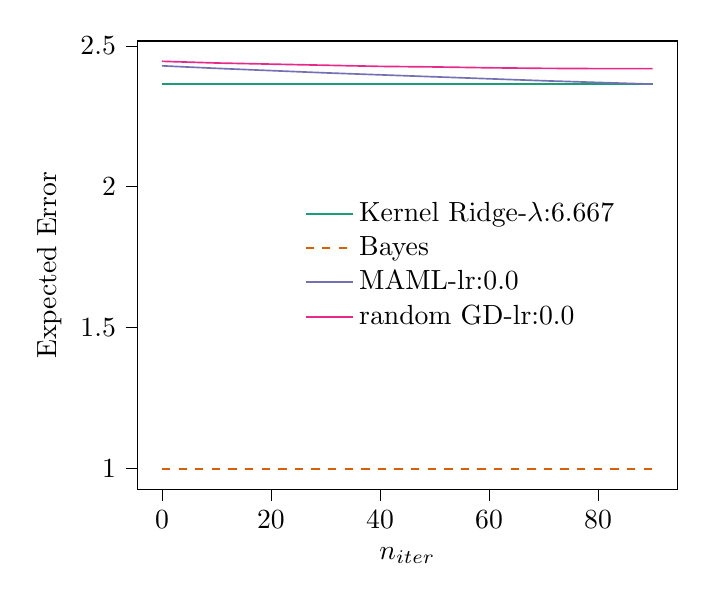 % This file was created with tikzplotlib v0.10.1.
\begin{tikzpicture}

\definecolor{chocolate217952}{RGB}{217,95,2}
\definecolor{darkcyan27158119}{RGB}{27,158,119}
\definecolor{darkgray176}{RGB}{176,176,176}
\definecolor{deeppink23141138}{RGB}{231,41,138}
\definecolor{lightslategray117112179}{RGB}{117,112,179}

\begin{axis}[
legend cell align={left},
legend style={fill opacity=0.8, draw opacity=1, text opacity=1, at={(0.91,0.5)}, anchor=east, draw=none},
tick align=outside,
tick pos=left,
x grid style={darkgray176},
xlabel={\(\displaystyle n_{iter}\)},
xmin=-4.5, xmax=94.5,
xtick style={color=black},
y grid style={darkgray176},
ylabel={Expected Error},
ymin=0.926, ymax=2.517,
ytick style={color=black}
]
\addplot [semithick, darkcyan27158119]
table {%
0 2.364
10 2.364
20 2.364
30 2.364
40 2.364
50 2.364
60 2.364
70 2.364
80 2.364
90 2.364
};
\addlegendentry{Kernel Ridge-$\lambda$:6.667}
\addplot [semithick, chocolate217952, dashed]
table {%
0 0.998
10 0.998
20 0.998
30 0.998
40 0.998
50 0.998
60 0.998
70 0.998
80 0.998
90 0.998
};
\addlegendentry{Bayes}
\addplot [semithick, lightslategray117112179]
table {%
0 2.429
10 2.42
20 2.412
30 2.404
40 2.397
50 2.39
60 2.383
70 2.376
80 2.37
90 2.364
};
\addlegendentry{MAML-lr:0.0}
\addplot [semithick, deeppink23141138]
table {%
0 2.445
10 2.439
20 2.435
30 2.431
40 2.427
50 2.425
60 2.422
70 2.42
80 2.419
90 2.419
};
\addlegendentry{random GD-lr:0.0}
\end{axis}

\end{tikzpicture}
